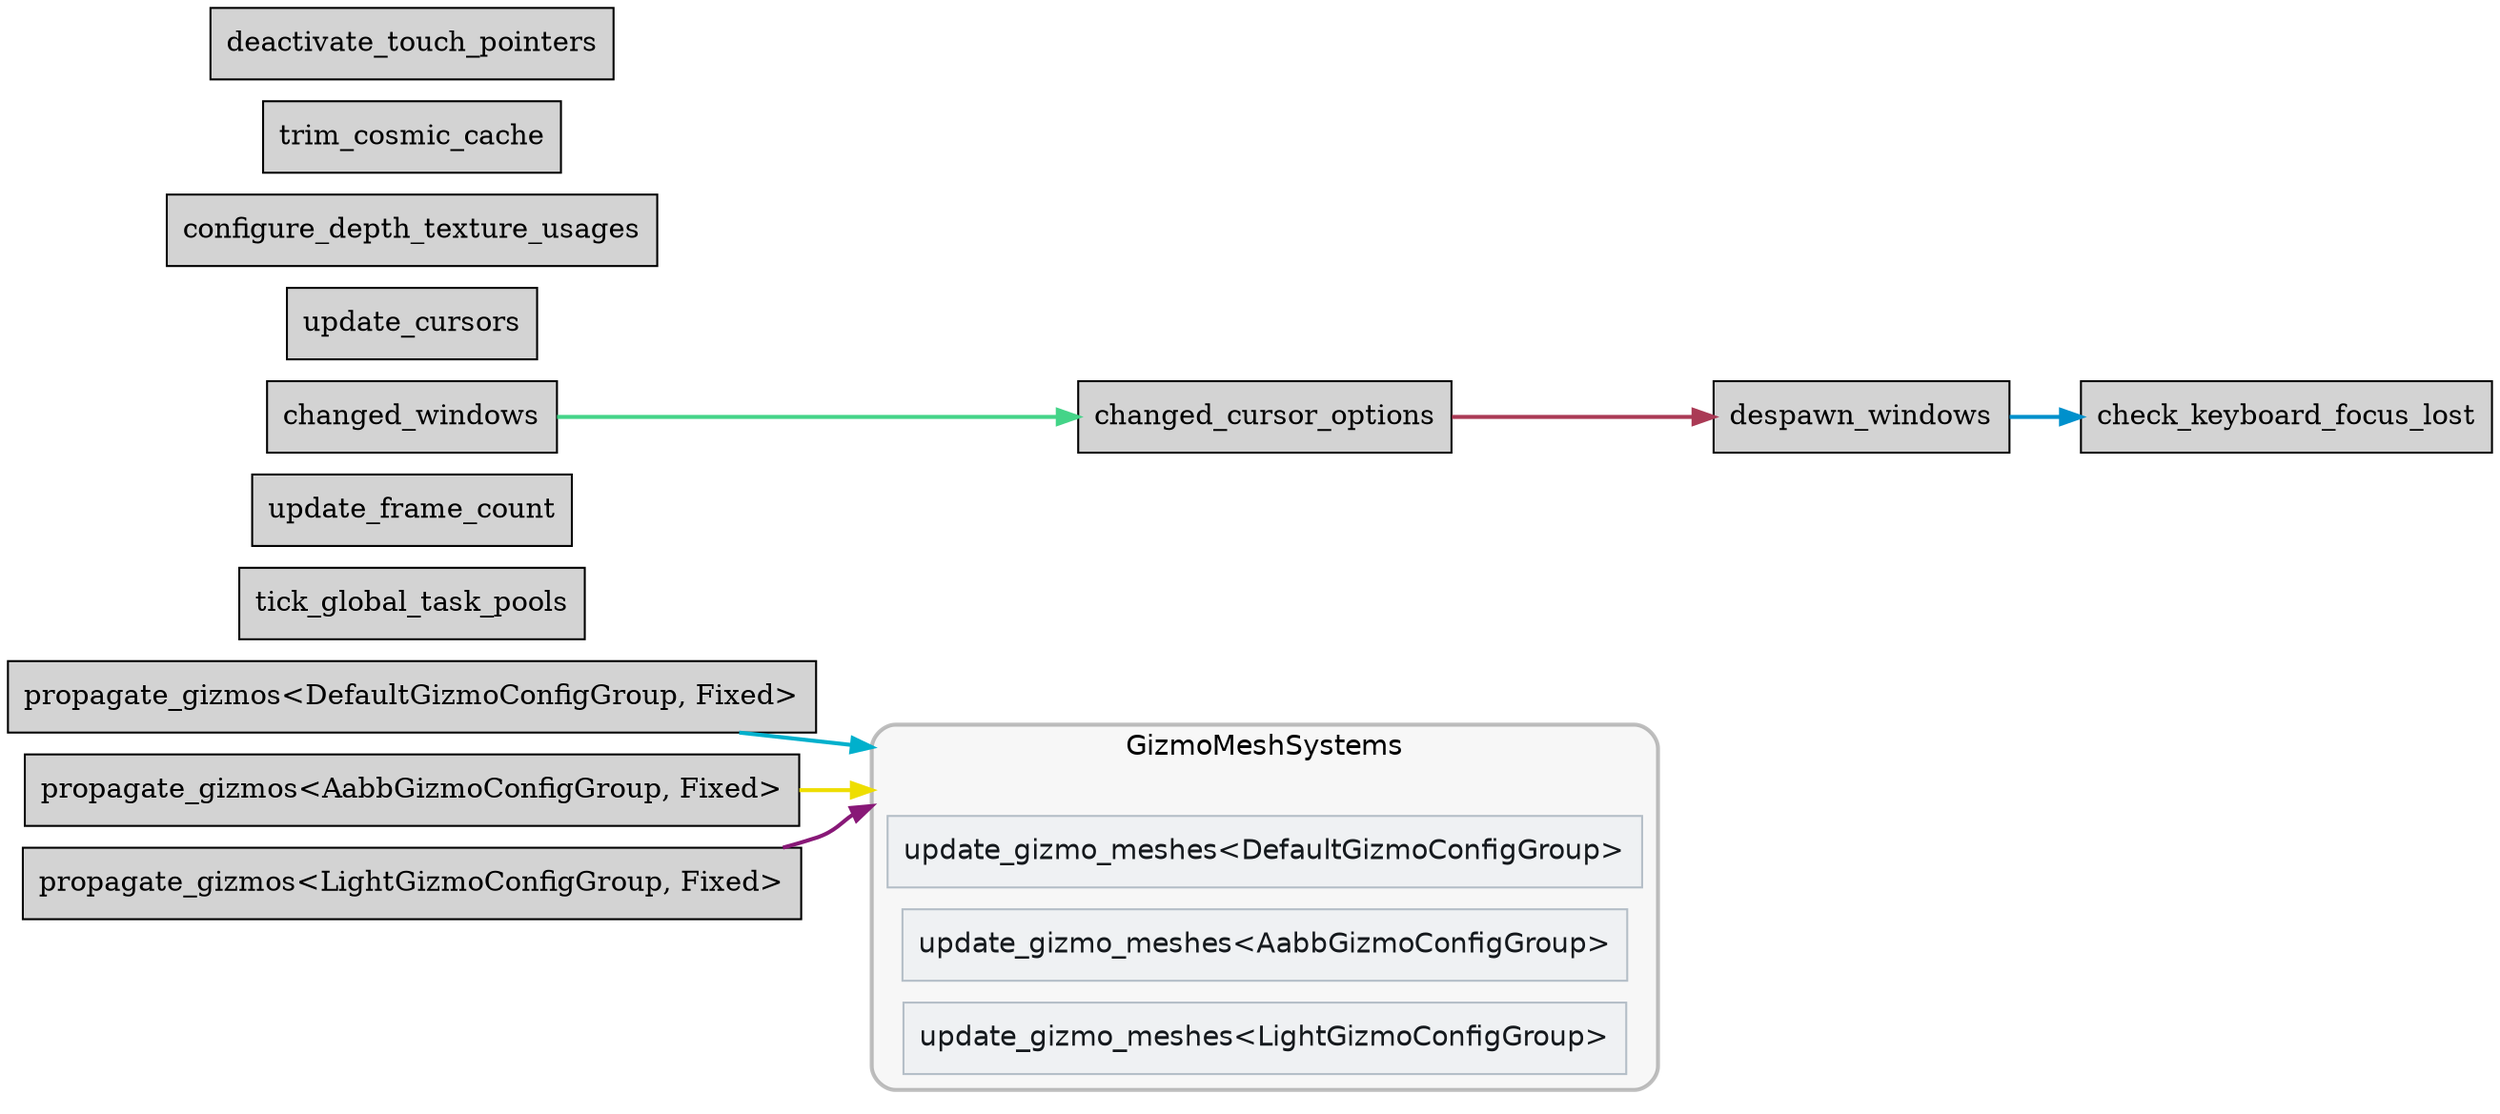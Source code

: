 digraph "" {
	"compound"="true";
	"splines"="spline";
	"rankdir"="LR";
	"bgcolor"="white";
	"fontname"="Helvetica";
	"nodesep"="0.15";
	edge ["penwidth"="2"];
	node ["shape"="box", "style"="filled"];
	subgraph "clusternode_Set(SystemSetKey(12v1))" {
		"style"="rounded,filled";
		"label"="GizmoMeshSystems";
		"tooltip"="GizmoMeshSystems";
		"fillcolor"="#00000008";
		"fontcolor"="#000000";
		"color"="#00000040";
		"penwidth"="2";
		"set_marker_node_Set(SystemSetKey(12v1))" ["style"="invis", "label"="", "shape"="point"]
		"node_System(SystemKey(11v1))" ["label"="update_gizmo_meshes<DefaultGizmoConfigGroup>", "tooltip"="bevy_gizmos::update_gizmo_meshes<bevy_gizmos::config::DefaultGizmoConfigGroup>", "fillcolor"="#eff1f3", "fontname"="Helvetica", "fontcolor"="#15191d", "color"="#b4bec7", "penwidth"="1"]
		"node_System(SystemKey(13v1))" ["label"="update_gizmo_meshes<AabbGizmoConfigGroup>", "tooltip"="bevy_gizmos::update_gizmo_meshes<bevy_gizmos::aabb::AabbGizmoConfigGroup>", "fillcolor"="#eff1f3", "fontname"="Helvetica", "fontcolor"="#15191d", "color"="#b4bec7", "penwidth"="1"]
		"node_System(SystemKey(15v1))" ["label"="update_gizmo_meshes<LightGizmoConfigGroup>", "tooltip"="bevy_gizmos::update_gizmo_meshes<bevy_gizmos::light::LightGizmoConfigGroup>", "fillcolor"="#eff1f3", "fontname"="Helvetica", "fontcolor"="#15191d", "color"="#b4bec7", "penwidth"="1"]
	}
	
	"node_System(SystemKey(1v1))" ["label"="tick_global_task_pools", "tooltip"="bevy_app::task_pool_plugin::tick_global_task_pools"]
	"node_System(SystemKey(2v1))" ["label"="update_frame_count", "tooltip"="bevy_diagnostic::frame_count_diagnostics_plugin::update_frame_count"]
	"node_System(SystemKey(3v1))" ["label"="changed_windows", "tooltip"="bevy_winit::system::changed_windows"]
	"node_System(SystemKey(4v1))" ["label"="changed_cursor_options", "tooltip"="bevy_winit::system::changed_cursor_options"]
	"node_System(SystemKey(5v1))" ["label"="despawn_windows", "tooltip"="bevy_winit::system::despawn_windows"]
	"node_System(SystemKey(6v1))" ["label"="check_keyboard_focus_lost", "tooltip"="bevy_winit::system::check_keyboard_focus_lost"]
	"node_System(SystemKey(7v1))" ["label"="update_cursors", "tooltip"="bevy_winit::cursor::update_cursors"]
	"node_System(SystemKey(8v1))" ["label"="configure_depth_texture_usages", "tooltip"="bevy_core_pipeline::oit::configure_depth_texture_usages"]
	"node_System(SystemKey(9v1))" ["label"="trim_cosmic_cache", "tooltip"="bevy_text::pipeline::trim_cosmic_cache"]
	"node_System(SystemKey(10v1))" ["label"="propagate_gizmos<DefaultGizmoConfigGroup, Fixed>", "tooltip"="bevy_gizmos::propagate_gizmos<bevy_gizmos::config::DefaultGizmoConfigGroup, bevy_time::fixed::Fixed>"]
	"node_System(SystemKey(12v1))" ["label"="propagate_gizmos<AabbGizmoConfigGroup, Fixed>", "tooltip"="bevy_gizmos::propagate_gizmos<bevy_gizmos::aabb::AabbGizmoConfigGroup, bevy_time::fixed::Fixed>"]
	"node_System(SystemKey(14v1))" ["label"="propagate_gizmos<LightGizmoConfigGroup, Fixed>", "tooltip"="bevy_gizmos::propagate_gizmos<bevy_gizmos::light::LightGizmoConfigGroup, bevy_time::fixed::Fixed>"]
	"node_System(SystemKey(16v1))" ["label"="deactivate_touch_pointers", "tooltip"="bevy_picking::input::deactivate_touch_pointers"]
	"node_System(SystemKey(12v1))" -> "set_marker_node_Set(SystemSetKey(12v1))" ["lhead"="clusternode_Set(SystemSetKey(12v1))", "ltail"="", "tooltip"="propagate_gizmos<AabbGizmoConfigGroup, Fixed> → GizmoMeshSystems", "color"="#eede00"]
	"node_System(SystemKey(14v1))" -> "set_marker_node_Set(SystemSetKey(12v1))" ["lhead"="clusternode_Set(SystemSetKey(12v1))", "ltail"="", "tooltip"="propagate_gizmos<LightGizmoConfigGroup, Fixed> → GizmoMeshSystems", "color"="#881877"]
	"node_System(SystemKey(10v1))" -> "set_marker_node_Set(SystemSetKey(12v1))" ["lhead"="clusternode_Set(SystemSetKey(12v1))", "ltail"="", "tooltip"="propagate_gizmos<DefaultGizmoConfigGroup, Fixed> → GizmoMeshSystems", "color"="#00b0cc"]
	"node_System(SystemKey(4v1))" -> "node_System(SystemKey(5v1))" ["lhead"="", "ltail"="", "tooltip"="changed_cursor_options → despawn_windows", "color"="#aa3a55"]
	"node_System(SystemKey(3v1))" -> "node_System(SystemKey(4v1))" ["lhead"="", "ltail"="", "tooltip"="changed_windows → changed_cursor_options", "color"="#44d488"]
	"node_System(SystemKey(5v1))" -> "node_System(SystemKey(6v1))" ["lhead"="", "ltail"="", "tooltip"="despawn_windows → check_keyboard_focus_lost", "color"="#0090cc"]
}
